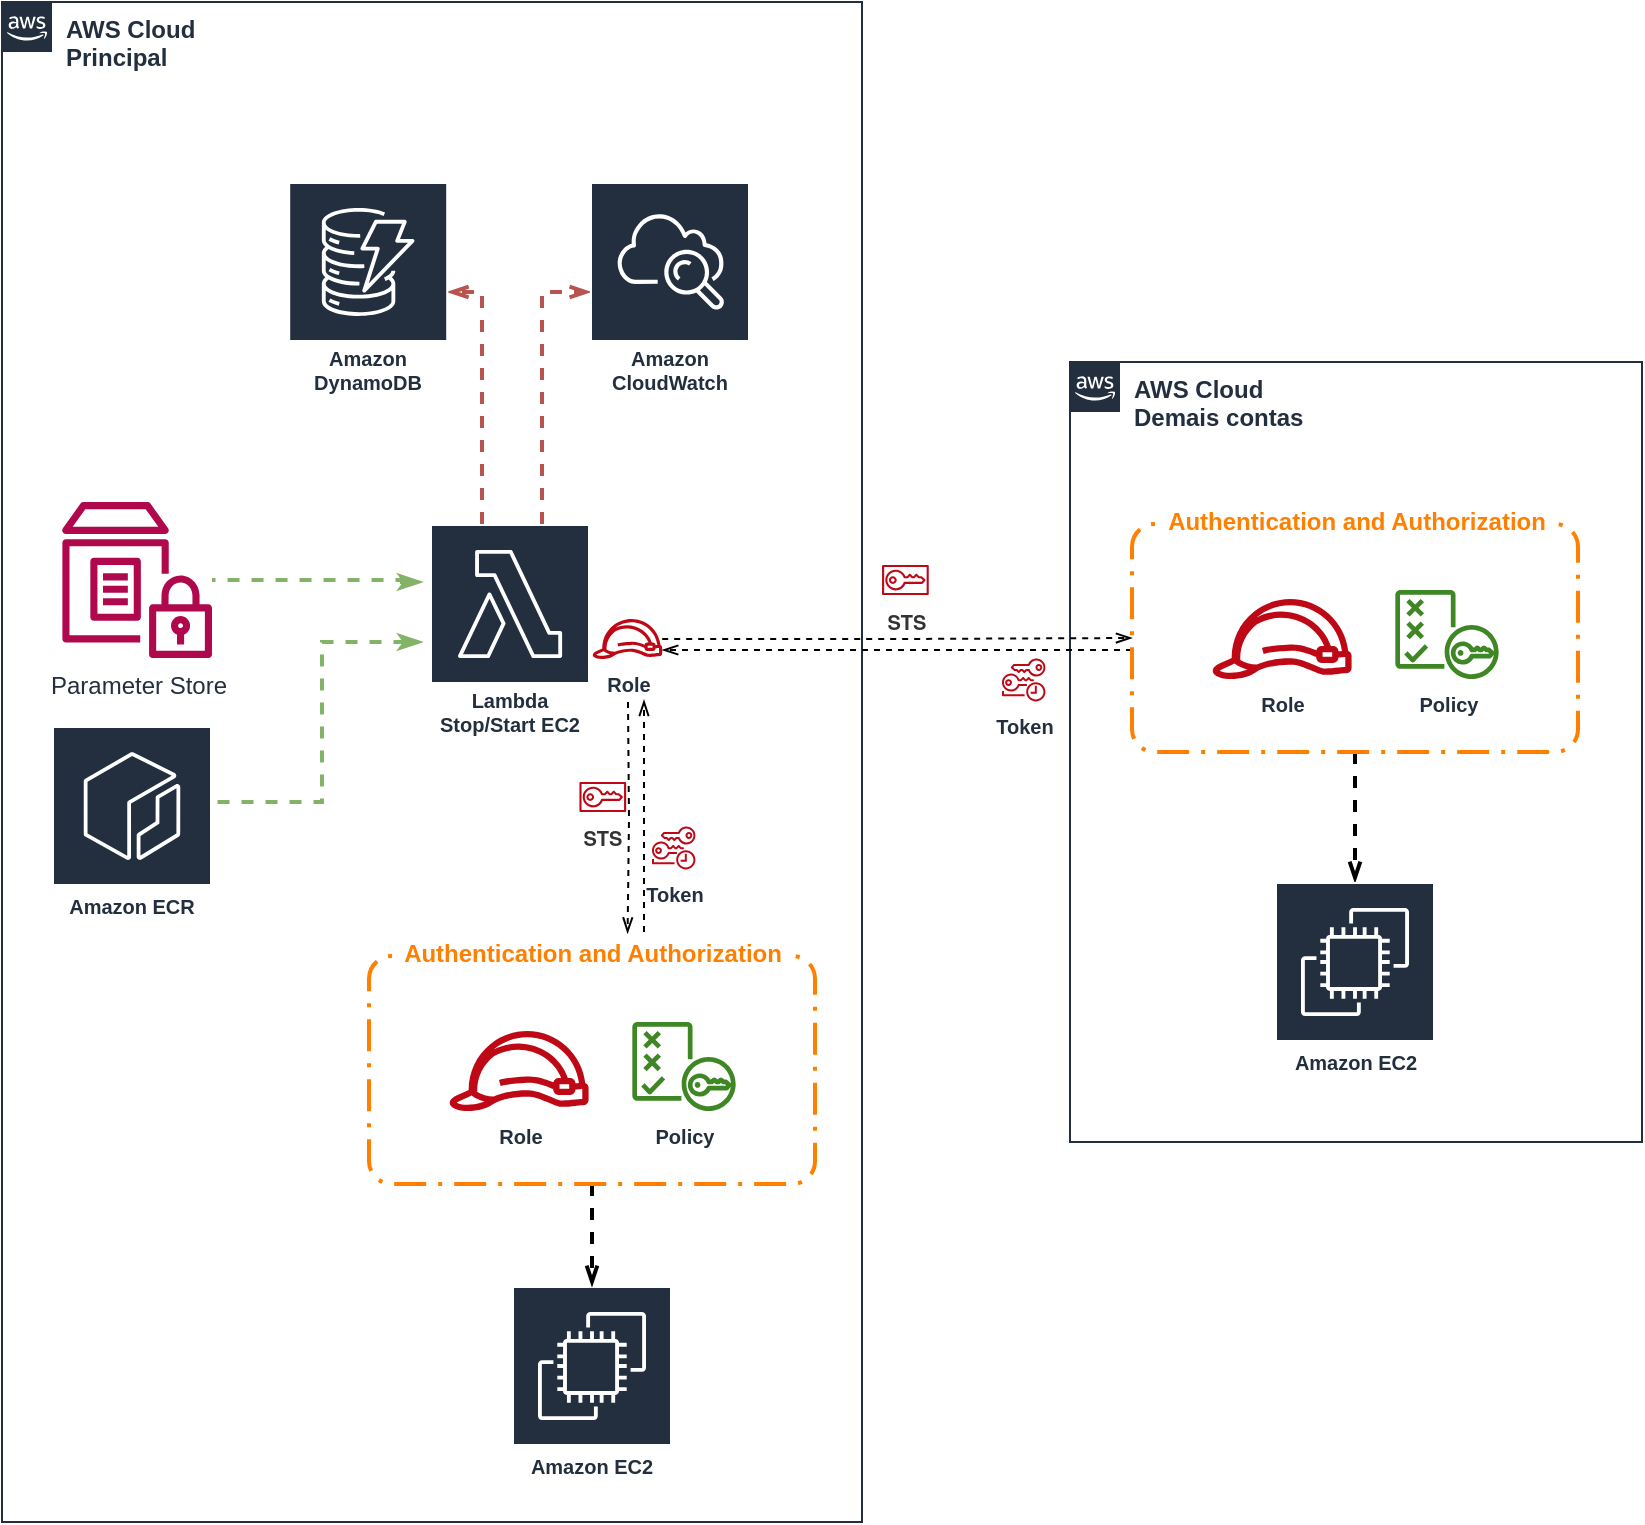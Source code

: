 <mxfile version="19.0.3" type="device"><diagram id="dWeelk9RVuQAgRtPj49o" name="Página-1"><mxGraphModel dx="2723" dy="1188" grid="1" gridSize="10" guides="1" tooltips="1" connect="1" arrows="1" fold="1" page="1" pageScale="1" pageWidth="827" pageHeight="1169" math="0" shadow="0"><root><mxCell id="0"/><mxCell id="1" parent="0"/><mxCell id="urSBNW5Cls7o-i-enr7w-26" value="AWS Cloud&lt;br&gt;Demais contas" style="points=[[0,0],[0.25,0],[0.5,0],[0.75,0],[1,0],[1,0.25],[1,0.5],[1,0.75],[1,1],[0.75,1],[0.5,1],[0.25,1],[0,1],[0,0.75],[0,0.5],[0,0.25]];outlineConnect=0;gradientColor=none;html=1;whiteSpace=wrap;fontSize=12;fontStyle=1;container=0;pointerEvents=0;collapsible=0;recursiveResize=0;shape=mxgraph.aws4.group;grIcon=mxgraph.aws4.group_aws_cloud_alt;strokeColor=#232F3E;fillColor=none;verticalAlign=top;align=left;spacingLeft=30;fontColor=#232F3E;dashed=0;" parent="1" vertex="1"><mxGeometry x="-286" y="210" width="286" height="390" as="geometry"/></mxCell><mxCell id="urSBNW5Cls7o-i-enr7w-11" value="AWS Cloud&lt;br&gt;Principal" style="points=[[0,0],[0.25,0],[0.5,0],[0.75,0],[1,0],[1,0.25],[1,0.5],[1,0.75],[1,1],[0.75,1],[0.5,1],[0.25,1],[0,1],[0,0.75],[0,0.5],[0,0.25]];outlineConnect=0;gradientColor=none;html=1;whiteSpace=wrap;fontSize=12;fontStyle=1;container=0;pointerEvents=0;collapsible=0;recursiveResize=0;shape=mxgraph.aws4.group;grIcon=mxgraph.aws4.group_aws_cloud_alt;strokeColor=#232F3E;fillColor=none;verticalAlign=top;align=left;spacingLeft=30;fontColor=#232F3E;dashed=0;" parent="1" vertex="1"><mxGeometry x="-820" y="30" width="430" height="760" as="geometry"/></mxCell><mxCell id="urSBNW5Cls7o-i-enr7w-4" value="&lt;span style=&quot;color: rgb(51, 51, 51); font-family: AmazonEmber, &amp;quot;Helvetica Neue&amp;quot;, Helvetica, Arial, sans-serif; font-size: 10px; text-align: left;&quot;&gt;STS&lt;br style=&quot;font-size: 10px;&quot;&gt;&lt;/span&gt;" style="sketch=0;outlineConnect=0;fontColor=#232F3E;gradientColor=none;fillColor=#BF0816;strokeColor=none;dashed=0;verticalLabelPosition=bottom;verticalAlign=top;align=center;html=1;fontSize=10;fontStyle=1;aspect=fixed;pointerEvents=1;shape=mxgraph.aws4.sts;" parent="1" vertex="1"><mxGeometry x="-380" y="311.5" width="23.4" height="15" as="geometry"/></mxCell><mxCell id="urSBNW5Cls7o-i-enr7w-9" value="Token" style="sketch=0;outlineConnect=0;fontColor=#232F3E;gradientColor=none;fillColor=#BF0816;strokeColor=none;dashed=0;verticalLabelPosition=bottom;verticalAlign=top;align=center;html=1;fontSize=10;fontStyle=1;aspect=fixed;pointerEvents=1;shape=mxgraph.aws4.temporary_security_credential;" parent="1" vertex="1"><mxGeometry x="-320" y="358" width="21.72" height="22" as="geometry"/></mxCell><mxCell id="urSBNW5Cls7o-i-enr7w-30" style="edgeStyle=orthogonalEdgeStyle;rounded=0;orthogonalLoop=1;jettySize=auto;html=1;dashed=1;fontColor=#FF8000;endArrow=openThin;endFill=0;strokeWidth=1;" parent="1" target="urSBNW5Cls7o-i-enr7w-2" edge="1"><mxGeometry relative="1" as="geometry"><mxPoint x="-159" y="354" as="sourcePoint"/><mxPoint x="-479.0" y="403.04" as="targetPoint"/><Array as="points"><mxPoint x="-150" y="354"/><mxPoint x="-150" y="354"/></Array></mxGeometry></mxCell><mxCell id="oeTm8r7yaTNmCLgXaVZu-10" style="edgeStyle=orthogonalEdgeStyle;rounded=0;orthogonalLoop=1;jettySize=auto;html=1;strokeWidth=2;endArrow=openThin;fontColor=#FF8000;dashed=1;endFill=0;" parent="1" source="urSBNW5Cls7o-i-enr7w-12" target="oeTm8r7yaTNmCLgXaVZu-1" edge="1"><mxGeometry relative="1" as="geometry"/></mxCell><mxCell id="urSBNW5Cls7o-i-enr7w-12" value="" style="points=[[0.25,0,0],[0.5,0,0],[0.75,0,0],[1,0.25,0],[1,0.5,0],[1,0.75,0],[0.75,1,0],[0.5,1,0],[0.25,1,0],[0,0.75,0],[0,0.5,0],[0,0.25,0]];rounded=1;arcSize=10;dashed=1;dashPattern=8 3 1 3;strokeWidth=2;labelPosition=center;verticalLabelPosition=top;align=center;verticalAlign=bottom;strokeColor=#FF8000;fontColor=#FF8000;" parent="1" vertex="1"><mxGeometry x="-255" y="291" width="223" height="114" as="geometry"/></mxCell><mxCell id="oeTm8r7yaTNmCLgXaVZu-7" style="edgeStyle=orthogonalEdgeStyle;rounded=0;orthogonalLoop=1;jettySize=auto;html=1;entryX=0.589;entryY=-0.014;entryDx=0;entryDy=0;entryPerimeter=0;endArrow=openThin;fontColor=#FF8000;dashed=1;endFill=0;strokeWidth=1;" parent="1" target="oeTm8r7yaTNmCLgXaVZu-5" edge="1"><mxGeometry relative="1" as="geometry"><mxPoint x="-507" y="380" as="sourcePoint"/></mxGeometry></mxCell><mxCell id="urSBNW5Cls7o-i-enr7w-2" value="Role" style="sketch=0;outlineConnect=0;fontColor=#232F3E;gradientColor=none;fillColor=#BF0816;strokeColor=none;dashed=0;verticalLabelPosition=bottom;verticalAlign=top;align=center;html=1;fontSize=10;fontStyle=1;aspect=fixed;pointerEvents=1;shape=mxgraph.aws4.role;" parent="1" vertex="1"><mxGeometry x="-525" y="338.5" width="35.45" height="20" as="geometry"/></mxCell><mxCell id="urSBNW5Cls7o-i-enr7w-3" value="Policy" style="sketch=0;outlineConnect=0;fontColor=#232F3E;gradientColor=none;fillColor=#3F8624;strokeColor=none;dashed=0;verticalLabelPosition=bottom;verticalAlign=top;align=center;html=1;fontSize=10;fontStyle=1;aspect=fixed;pointerEvents=1;shape=mxgraph.aws4.policy;" parent="1" vertex="1"><mxGeometry x="-123.4" y="324" width="51.81" height="44.5" as="geometry"/></mxCell><mxCell id="urSBNW5Cls7o-i-enr7w-13" value="Authentication and Authorization" style="text;html=1;align=center;verticalAlign=middle;resizable=0;points=[];autosize=1;strokeColor=none;fillColor=default;fontColor=#FF8000;fontStyle=1" parent="1" vertex="1"><mxGeometry x="-243.5" y="280" width="200" height="20" as="geometry"/></mxCell><mxCell id="urSBNW5Cls7o-i-enr7w-5" value="Amazon EC2" style="sketch=0;outlineConnect=0;fontColor=#232F3E;gradientColor=none;strokeColor=#ffffff;fillColor=#232F3E;dashed=0;verticalLabelPosition=middle;verticalAlign=bottom;align=center;html=1;whiteSpace=wrap;fontSize=10;fontStyle=1;spacing=3;shape=mxgraph.aws4.productIcon;prIcon=mxgraph.aws4.ec2;" parent="1" vertex="1"><mxGeometry x="-565" y="672" width="80" height="100" as="geometry"/></mxCell><mxCell id="-tcUxCjNHEmnyMWOvnjS-3" style="edgeStyle=orthogonalEdgeStyle;rounded=0;orthogonalLoop=1;jettySize=auto;html=1;endArrow=none;fontColor=#FF8000;strokeWidth=2;dashed=1;endFill=0;startArrow=classicThin;startFill=1;fillColor=#d5e8d4;strokeColor=#82b366;" edge="1" parent="1" target="-tcUxCjNHEmnyMWOvnjS-2"><mxGeometry relative="1" as="geometry"><mxPoint x="-610" y="320" as="sourcePoint"/><Array as="points"><mxPoint x="-620" y="320"/><mxPoint x="-620" y="319"/></Array></mxGeometry></mxCell><mxCell id="-tcUxCjNHEmnyMWOvnjS-6" style="edgeStyle=orthogonalEdgeStyle;rounded=0;orthogonalLoop=1;jettySize=auto;html=1;endArrow=none;endFill=0;fontColor=#FF8000;strokeWidth=2;dashed=1;startArrow=classicThin;startFill=1;fillColor=#d5e8d4;strokeColor=#82b366;" edge="1" parent="1" target="-tcUxCjNHEmnyMWOvnjS-5"><mxGeometry relative="1" as="geometry"><mxPoint x="-610" y="350" as="sourcePoint"/><Array as="points"><mxPoint x="-660" y="350"/><mxPoint x="-660" y="430"/></Array></mxGeometry></mxCell><mxCell id="-tcUxCjNHEmnyMWOvnjS-7" style="edgeStyle=orthogonalEdgeStyle;rounded=0;orthogonalLoop=1;jettySize=auto;html=1;startArrow=none;startFill=0;endArrow=openThin;endFill=0;fontColor=#FF8000;strokeWidth=2;dashed=1;fillColor=#f8cecc;strokeColor=#b85450;" edge="1" parent="1" source="urSBNW5Cls7o-i-enr7w-24" target="-tcUxCjNHEmnyMWOvnjS-4"><mxGeometry relative="1" as="geometry"><Array as="points"><mxPoint x="-580" y="175"/></Array></mxGeometry></mxCell><mxCell id="-tcUxCjNHEmnyMWOvnjS-9" style="edgeStyle=orthogonalEdgeStyle;rounded=0;orthogonalLoop=1;jettySize=auto;html=1;startArrow=none;startFill=0;endArrow=openThin;endFill=0;strokeColor=#b85450;fontColor=#FF8000;strokeWidth=2;dashed=1;fillColor=#f8cecc;" edge="1" parent="1" source="urSBNW5Cls7o-i-enr7w-24" target="-tcUxCjNHEmnyMWOvnjS-8"><mxGeometry relative="1" as="geometry"><Array as="points"><mxPoint x="-550" y="175"/></Array></mxGeometry></mxCell><mxCell id="urSBNW5Cls7o-i-enr7w-24" value="Lambda Stop/Start EC2" style="sketch=0;outlineConnect=0;fontColor=#232F3E;gradientColor=none;strokeColor=#ffffff;fillColor=#232F3E;dashed=0;verticalLabelPosition=middle;verticalAlign=bottom;align=center;html=1;whiteSpace=wrap;fontSize=10;fontStyle=1;spacing=3;shape=mxgraph.aws4.productIcon;prIcon=mxgraph.aws4.lambda;" parent="1" vertex="1"><mxGeometry x="-606" y="291" width="80" height="109.5" as="geometry"/></mxCell><mxCell id="urSBNW5Cls7o-i-enr7w-29" style="edgeStyle=orthogonalEdgeStyle;rounded=0;orthogonalLoop=1;jettySize=auto;html=1;dashed=1;fontColor=#FF8000;endArrow=openThin;endFill=0;strokeWidth=1;" parent="1" source="urSBNW5Cls7o-i-enr7w-2" target="urSBNW5Cls7o-i-enr7w-12" edge="1"><mxGeometry relative="1" as="geometry"><mxPoint x="-483.05" y="308" as="sourcePoint"/><Array as="points"/></mxGeometry></mxCell><mxCell id="oeTm8r7yaTNmCLgXaVZu-1" value="Amazon EC2" style="sketch=0;outlineConnect=0;fontColor=#232F3E;gradientColor=none;strokeColor=#ffffff;fillColor=#232F3E;dashed=0;verticalLabelPosition=middle;verticalAlign=bottom;align=center;html=1;whiteSpace=wrap;fontSize=10;fontStyle=1;spacing=3;shape=mxgraph.aws4.productIcon;prIcon=mxgraph.aws4.ec2;" parent="1" vertex="1"><mxGeometry x="-183.5" y="470" width="80" height="100" as="geometry"/></mxCell><mxCell id="oeTm8r7yaTNmCLgXaVZu-2" value="Role" style="sketch=0;outlineConnect=0;fontColor=#232F3E;gradientColor=none;fillColor=#BF0816;strokeColor=none;dashed=0;verticalLabelPosition=bottom;verticalAlign=top;align=center;html=1;fontSize=10;fontStyle=1;aspect=fixed;pointerEvents=1;shape=mxgraph.aws4.role;" parent="1" vertex="1"><mxGeometry x="-215.4" y="328.5" width="70.9" height="40" as="geometry"/></mxCell><mxCell id="oeTm8r7yaTNmCLgXaVZu-8" style="edgeStyle=orthogonalEdgeStyle;rounded=0;orthogonalLoop=1;jettySize=auto;html=1;endArrow=openThin;fontColor=#FF8000;dashed=1;endFill=0;strokeWidth=1;" parent="1" source="oeTm8r7yaTNmCLgXaVZu-3" edge="1"><mxGeometry relative="1" as="geometry"><mxPoint x="-499" y="379" as="targetPoint"/><Array as="points"><mxPoint x="-499" y="395"/><mxPoint x="-499" y="395"/></Array></mxGeometry></mxCell><mxCell id="oeTm8r7yaTNmCLgXaVZu-9" style="edgeStyle=orthogonalEdgeStyle;rounded=0;orthogonalLoop=1;jettySize=auto;html=1;strokeWidth=2;endArrow=openThin;fontColor=#FF8000;dashed=1;endFill=0;" parent="1" source="oeTm8r7yaTNmCLgXaVZu-3" target="urSBNW5Cls7o-i-enr7w-5" edge="1"><mxGeometry relative="1" as="geometry"/></mxCell><mxCell id="oeTm8r7yaTNmCLgXaVZu-3" value="" style="points=[[0.25,0,0],[0.5,0,0],[0.75,0,0],[1,0.25,0],[1,0.5,0],[1,0.75,0],[0.75,1,0],[0.5,1,0],[0.25,1,0],[0,0.75,0],[0,0.5,0],[0,0.25,0]];rounded=1;arcSize=10;dashed=1;dashPattern=8 3 1 3;strokeWidth=2;labelPosition=center;verticalLabelPosition=top;align=center;verticalAlign=bottom;strokeColor=#FF8000;fontColor=#FF8000;" parent="1" vertex="1"><mxGeometry x="-636.5" y="507" width="223" height="114" as="geometry"/></mxCell><mxCell id="oeTm8r7yaTNmCLgXaVZu-4" value="Policy" style="sketch=0;outlineConnect=0;fontColor=#232F3E;gradientColor=none;fillColor=#3F8624;strokeColor=none;dashed=0;verticalLabelPosition=bottom;verticalAlign=top;align=center;html=1;fontSize=10;fontStyle=1;aspect=fixed;pointerEvents=1;shape=mxgraph.aws4.policy;" parent="1" vertex="1"><mxGeometry x="-504.9" y="540" width="51.81" height="44.5" as="geometry"/></mxCell><mxCell id="oeTm8r7yaTNmCLgXaVZu-5" value="Authentication and Authorization" style="text;html=1;align=center;verticalAlign=middle;resizable=0;points=[];autosize=1;strokeColor=none;fillColor=default;fontColor=#FF8000;fontStyle=1" parent="1" vertex="1"><mxGeometry x="-625" y="496" width="200" height="20" as="geometry"/></mxCell><mxCell id="oeTm8r7yaTNmCLgXaVZu-6" value="Role" style="sketch=0;outlineConnect=0;fontColor=#232F3E;gradientColor=none;fillColor=#BF0816;strokeColor=none;dashed=0;verticalLabelPosition=bottom;verticalAlign=top;align=center;html=1;fontSize=10;fontStyle=1;aspect=fixed;pointerEvents=1;shape=mxgraph.aws4.role;" parent="1" vertex="1"><mxGeometry x="-596.9" y="544.5" width="70.9" height="40" as="geometry"/></mxCell><mxCell id="oeTm8r7yaTNmCLgXaVZu-11" value="&lt;span style=&quot;color: rgb(51, 51, 51); font-family: AmazonEmber, &amp;quot;Helvetica Neue&amp;quot;, Helvetica, Arial, sans-serif; font-size: 10px; text-align: left;&quot;&gt;STS&lt;br style=&quot;font-size: 10px;&quot;&gt;&lt;/span&gt;" style="sketch=0;outlineConnect=0;fontColor=#232F3E;gradientColor=none;fillColor=#BF0816;strokeColor=none;dashed=0;verticalLabelPosition=bottom;verticalAlign=top;align=center;html=1;fontSize=10;fontStyle=1;aspect=fixed;pointerEvents=1;shape=mxgraph.aws4.sts;" parent="1" vertex="1"><mxGeometry x="-531.3" y="420" width="23.4" height="15" as="geometry"/></mxCell><mxCell id="oeTm8r7yaTNmCLgXaVZu-12" value="Token" style="sketch=0;outlineConnect=0;fontColor=#232F3E;gradientColor=none;fillColor=#BF0816;strokeColor=none;dashed=0;verticalLabelPosition=bottom;verticalAlign=top;align=center;html=1;fontSize=10;fontStyle=1;aspect=fixed;pointerEvents=1;shape=mxgraph.aws4.temporary_security_credential;" parent="1" vertex="1"><mxGeometry x="-495" y="442" width="21.72" height="22" as="geometry"/></mxCell><mxCell id="-tcUxCjNHEmnyMWOvnjS-2" value="Parameter Store" style="sketch=0;outlineConnect=0;fontColor=#232F3E;gradientColor=none;fillColor=#B0084D;strokeColor=none;dashed=0;verticalLabelPosition=bottom;verticalAlign=top;align=center;html=1;fontSize=12;fontStyle=0;aspect=fixed;pointerEvents=1;shape=mxgraph.aws4.parameter_store;" vertex="1" parent="1"><mxGeometry x="-790" y="280" width="75" height="78" as="geometry"/></mxCell><mxCell id="-tcUxCjNHEmnyMWOvnjS-4" value="Amazon DynamoDB" style="sketch=0;outlineConnect=0;fontColor=#232F3E;gradientColor=none;strokeColor=#ffffff;fillColor=#232F3E;dashed=0;verticalLabelPosition=middle;verticalAlign=bottom;align=center;html=1;whiteSpace=wrap;fontSize=10;fontStyle=1;spacing=3;shape=mxgraph.aws4.productIcon;prIcon=mxgraph.aws4.dynamodb;" vertex="1" parent="1"><mxGeometry x="-676.9" y="120" width="80" height="110" as="geometry"/></mxCell><mxCell id="-tcUxCjNHEmnyMWOvnjS-5" value="Amazon ECR" style="sketch=0;outlineConnect=0;fontColor=#232F3E;gradientColor=none;strokeColor=#ffffff;fillColor=#232F3E;dashed=0;verticalLabelPosition=middle;verticalAlign=bottom;align=center;html=1;whiteSpace=wrap;fontSize=10;fontStyle=1;spacing=3;shape=mxgraph.aws4.productIcon;prIcon=mxgraph.aws4.ecr;" vertex="1" parent="1"><mxGeometry x="-795" y="392" width="80" height="100" as="geometry"/></mxCell><mxCell id="-tcUxCjNHEmnyMWOvnjS-8" value="Amazon CloudWatch" style="sketch=0;outlineConnect=0;fontColor=#232F3E;gradientColor=none;strokeColor=#ffffff;fillColor=#232F3E;dashed=0;verticalLabelPosition=middle;verticalAlign=bottom;align=center;html=1;whiteSpace=wrap;fontSize=10;fontStyle=1;spacing=3;shape=mxgraph.aws4.productIcon;prIcon=mxgraph.aws4.cloudwatch;" vertex="1" parent="1"><mxGeometry x="-526" y="120" width="80" height="110" as="geometry"/></mxCell></root></mxGraphModel></diagram></mxfile>